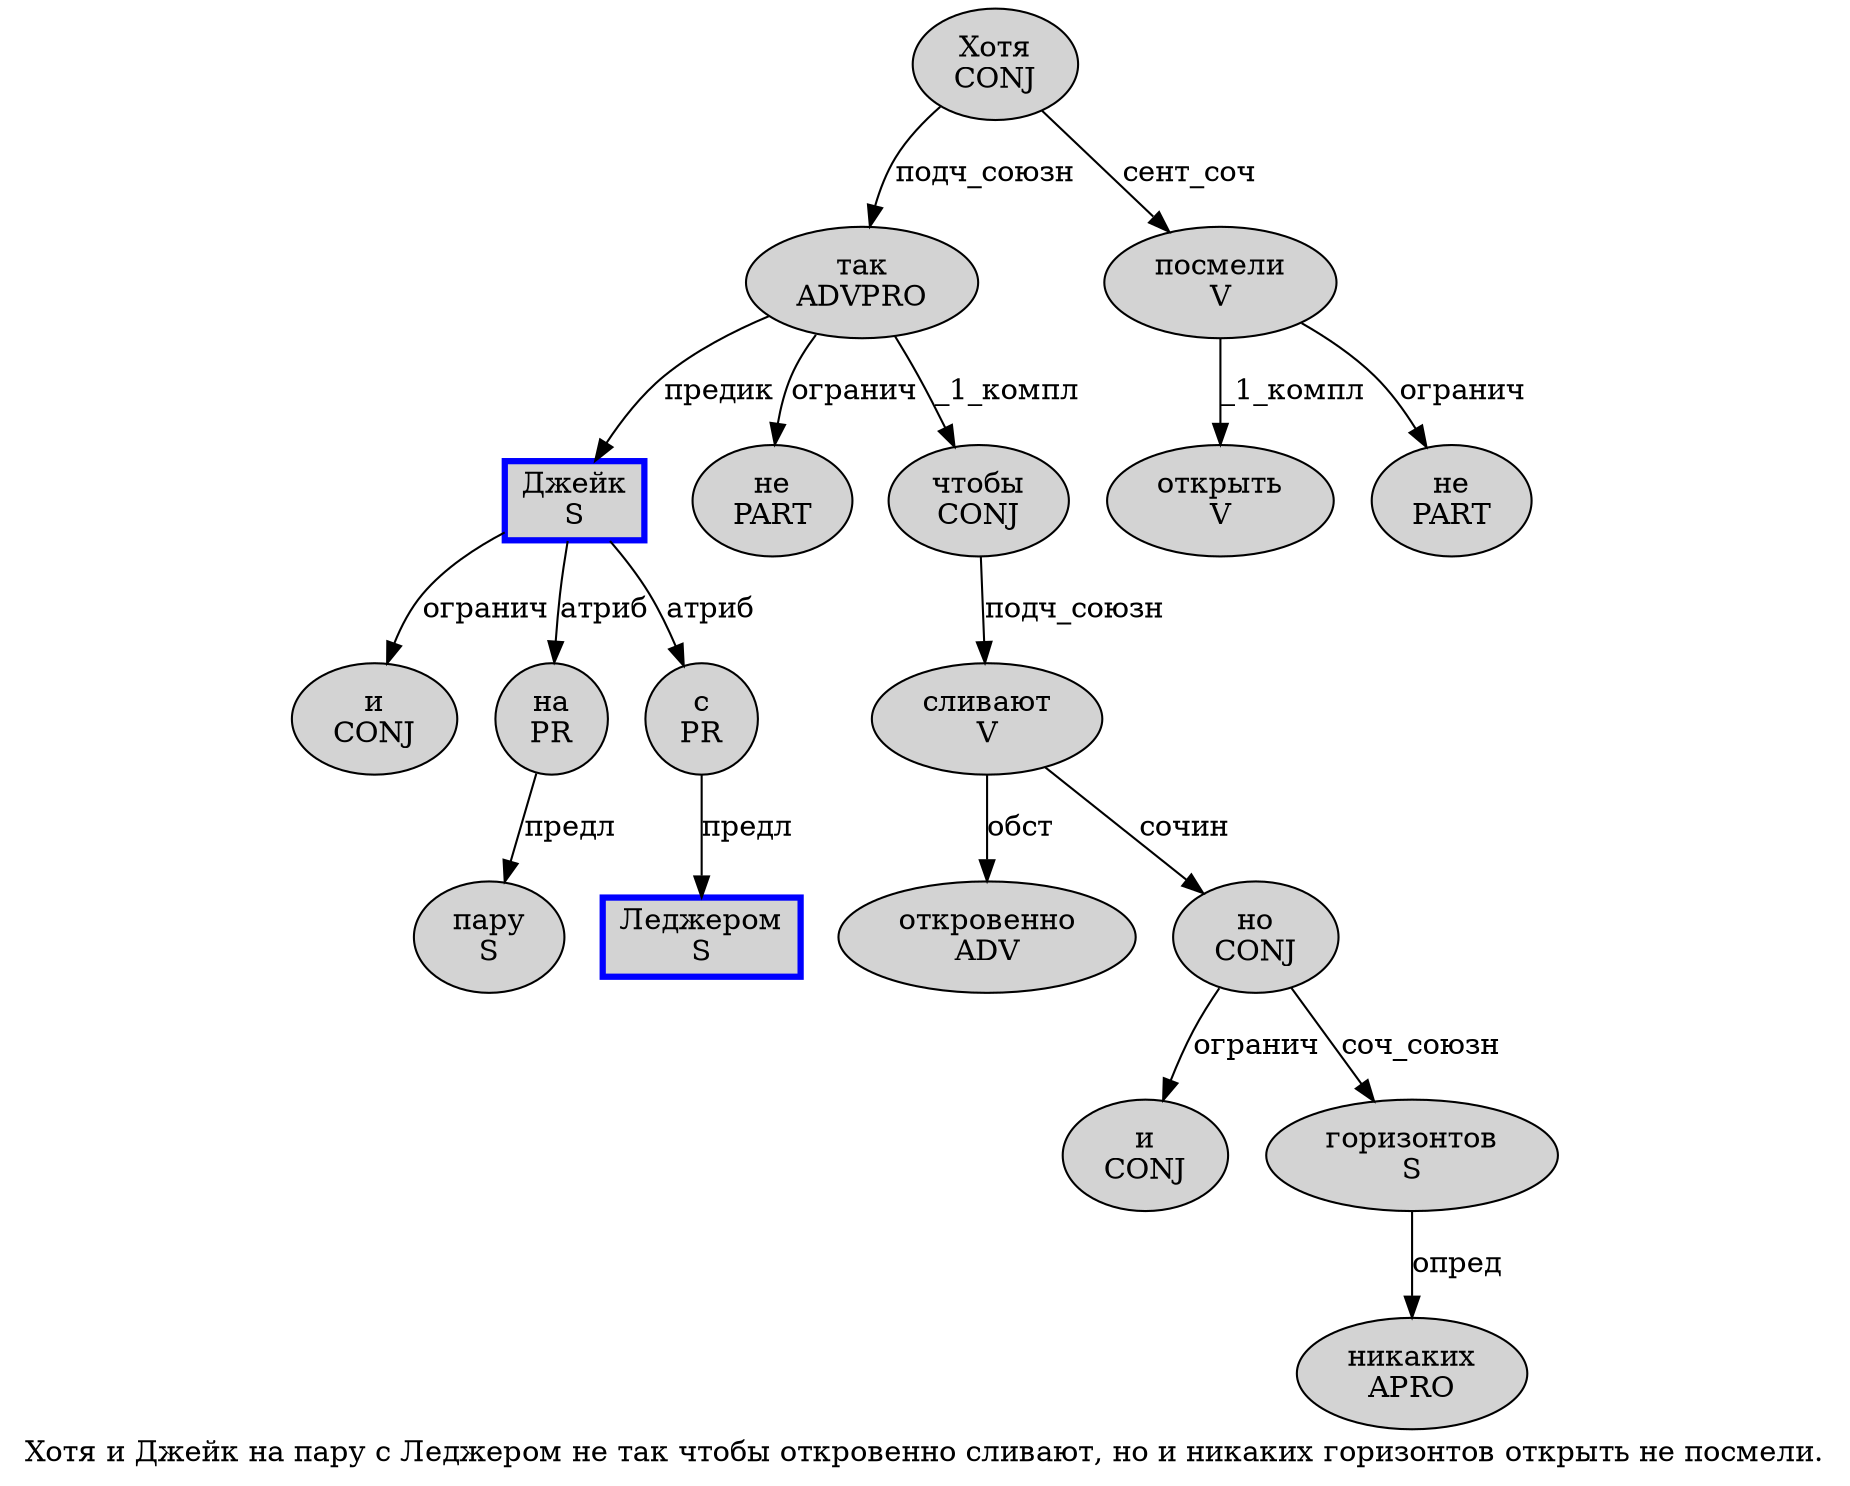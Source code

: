 digraph SENTENCE_3021 {
	graph [label="Хотя и Джейк на пару с Леджером не так чтобы откровенно сливают, но и никаких горизонтов открыть не посмели."]
	node [style=filled]
		0 [label="Хотя
CONJ" color="" fillcolor=lightgray penwidth=1 shape=ellipse]
		1 [label="и
CONJ" color="" fillcolor=lightgray penwidth=1 shape=ellipse]
		2 [label="Джейк
S" color=blue fillcolor=lightgray penwidth=3 shape=box]
		3 [label="на
PR" color="" fillcolor=lightgray penwidth=1 shape=ellipse]
		4 [label="пару
S" color="" fillcolor=lightgray penwidth=1 shape=ellipse]
		5 [label="с
PR" color="" fillcolor=lightgray penwidth=1 shape=ellipse]
		6 [label="Леджером
S" color=blue fillcolor=lightgray penwidth=3 shape=box]
		7 [label="не
PART" color="" fillcolor=lightgray penwidth=1 shape=ellipse]
		8 [label="так
ADVPRO" color="" fillcolor=lightgray penwidth=1 shape=ellipse]
		9 [label="чтобы
CONJ" color="" fillcolor=lightgray penwidth=1 shape=ellipse]
		10 [label="откровенно
ADV" color="" fillcolor=lightgray penwidth=1 shape=ellipse]
		11 [label="сливают
V" color="" fillcolor=lightgray penwidth=1 shape=ellipse]
		13 [label="но
CONJ" color="" fillcolor=lightgray penwidth=1 shape=ellipse]
		14 [label="и
CONJ" color="" fillcolor=lightgray penwidth=1 shape=ellipse]
		15 [label="никаких
APRO" color="" fillcolor=lightgray penwidth=1 shape=ellipse]
		16 [label="горизонтов
S" color="" fillcolor=lightgray penwidth=1 shape=ellipse]
		17 [label="открыть
V" color="" fillcolor=lightgray penwidth=1 shape=ellipse]
		18 [label="не
PART" color="" fillcolor=lightgray penwidth=1 shape=ellipse]
		19 [label="посмели
V" color="" fillcolor=lightgray penwidth=1 shape=ellipse]
			8 -> 2 [label="предик"]
			8 -> 7 [label="огранич"]
			8 -> 9 [label="_1_компл"]
			0 -> 8 [label="подч_союзн"]
			0 -> 19 [label="сент_соч"]
			2 -> 1 [label="огранич"]
			2 -> 3 [label="атриб"]
			2 -> 5 [label="атриб"]
			9 -> 11 [label="подч_союзн"]
			13 -> 14 [label="огранич"]
			13 -> 16 [label="соч_союзн"]
			11 -> 10 [label="обст"]
			11 -> 13 [label="сочин"]
			19 -> 17 [label="_1_компл"]
			19 -> 18 [label="огранич"]
			5 -> 6 [label="предл"]
			16 -> 15 [label="опред"]
			3 -> 4 [label="предл"]
}
